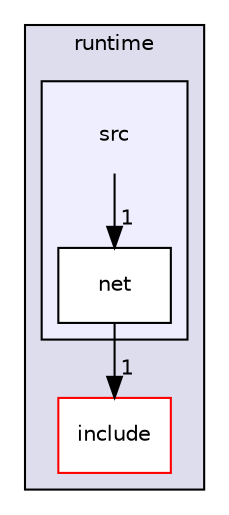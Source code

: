 digraph "src" {
  compound=true
  node [ fontsize="10", fontname="Helvetica"];
  edge [ labelfontsize="10", labelfontname="Helvetica"];
  subgraph clusterdir_ae58b8918dcb99903ff518e79eee4aff {
    graph [ bgcolor="#ddddee", pencolor="black", label="runtime" fontname="Helvetica", fontsize="10", URL="dir_ae58b8918dcb99903ff518e79eee4aff.html"]
  dir_6b3b46dacdabf3bc023188deee3b93c2 [shape=box label="include" fillcolor="white" style="filled" color="red" URL="dir_6b3b46dacdabf3bc023188deee3b93c2.html"];
  subgraph clusterdir_6352af06720771ba7bb6da1e8a9303b0 {
    graph [ bgcolor="#eeeeff", pencolor="black", label="" URL="dir_6352af06720771ba7bb6da1e8a9303b0.html"];
    dir_6352af06720771ba7bb6da1e8a9303b0 [shape=plaintext label="src"];
  dir_eb0b458778d9242e92a50161b192d09b [shape=box label="net" fillcolor="white" style="filled" URL="dir_eb0b458778d9242e92a50161b192d09b.html"];
  }
  }
  dir_eb0b458778d9242e92a50161b192d09b->dir_6b3b46dacdabf3bc023188deee3b93c2 [headlabel="1", labeldistance=1.5 headhref="dir_000029_000016.html"];
  dir_6352af06720771ba7bb6da1e8a9303b0->dir_eb0b458778d9242e92a50161b192d09b [headlabel="1", labeldistance=1.5 headhref="dir_000022_000029.html"];
}
